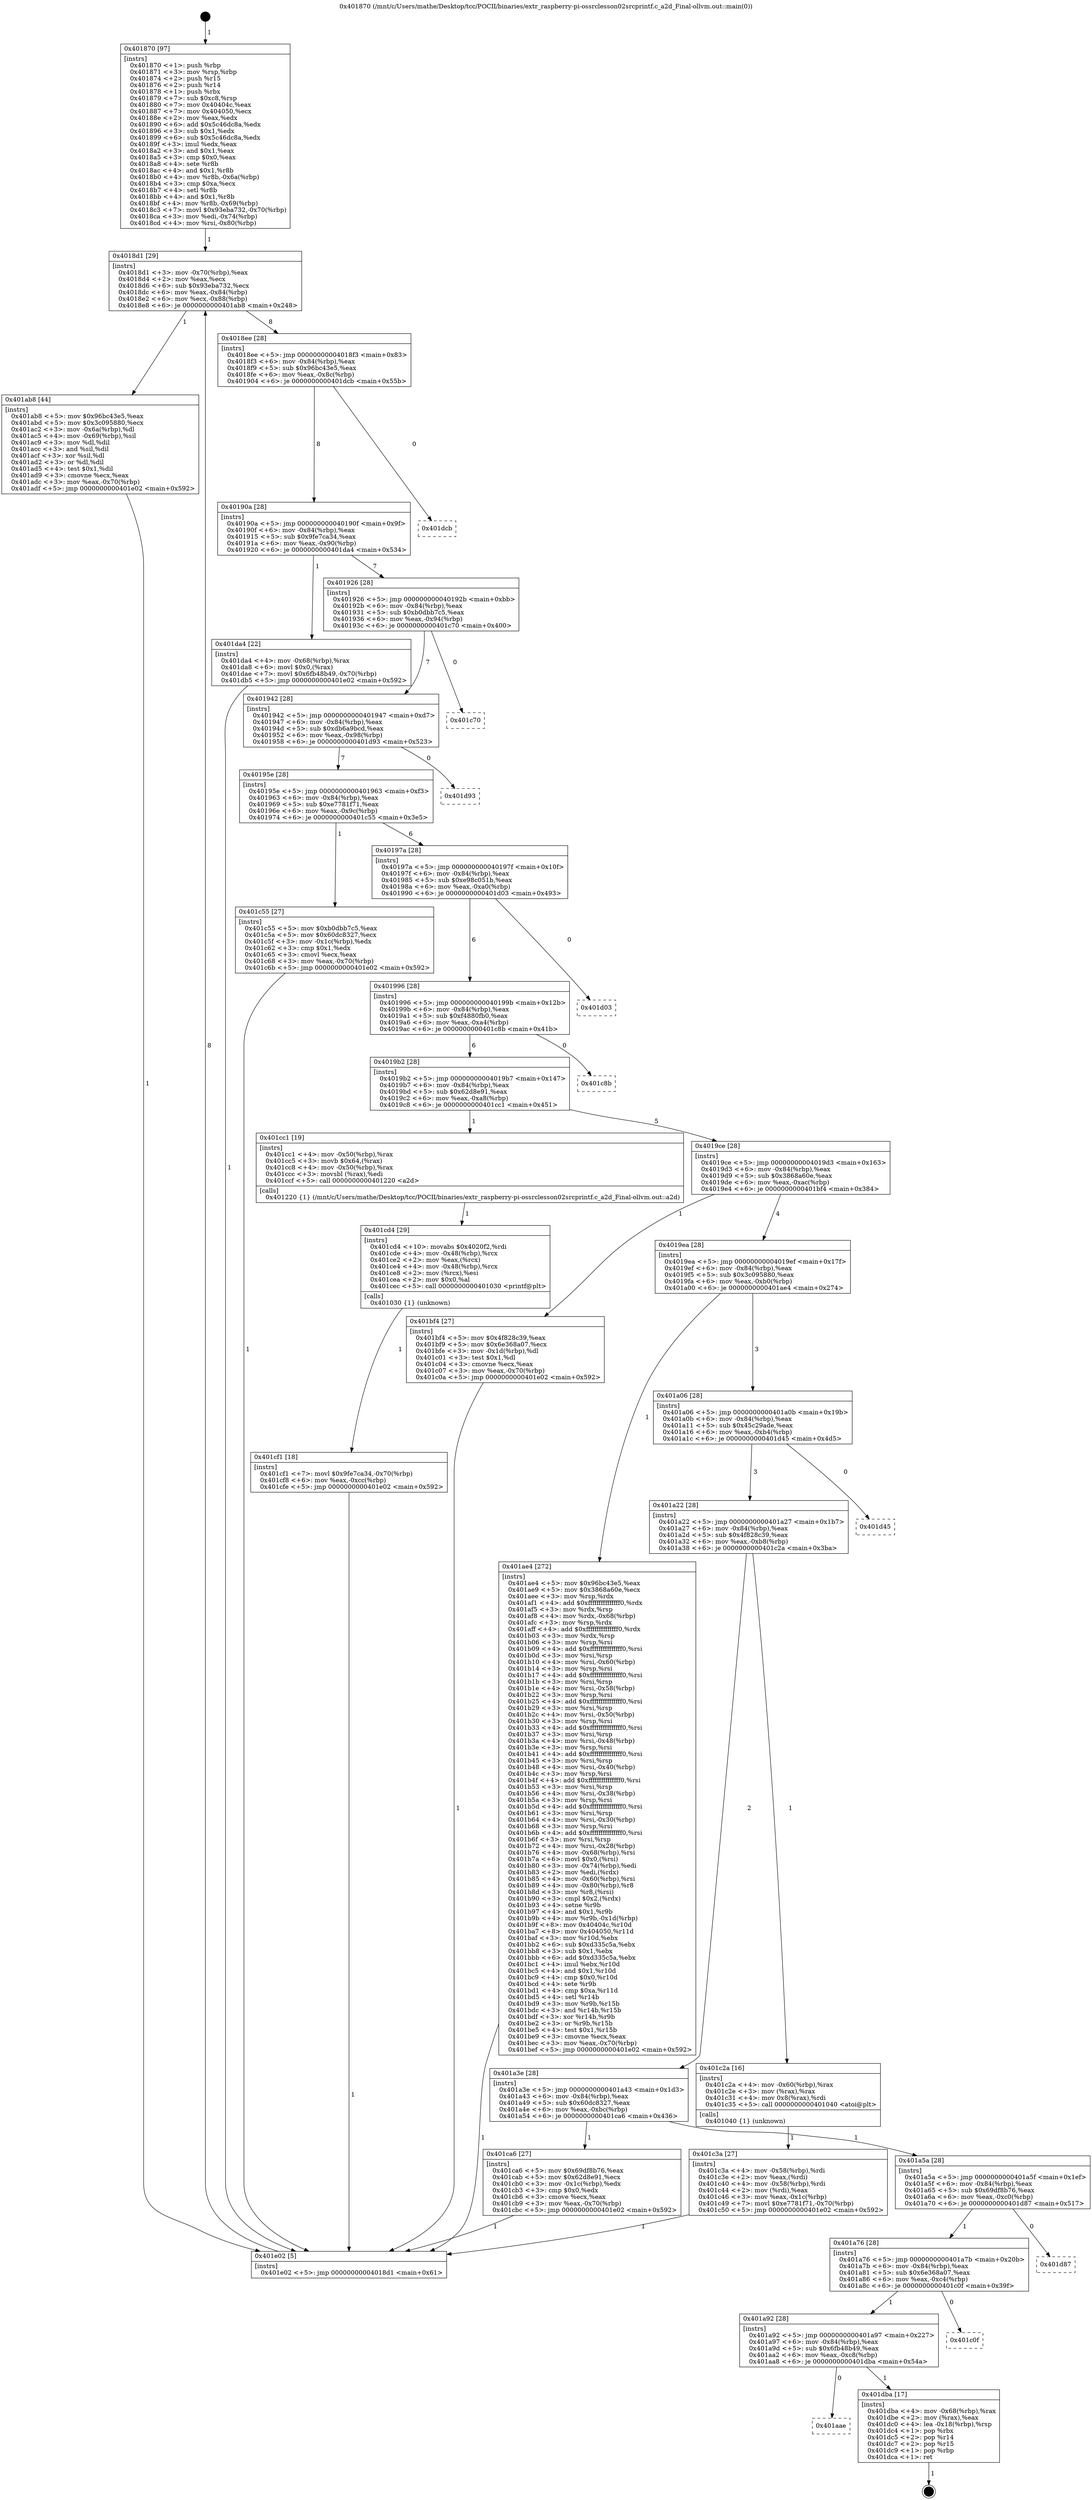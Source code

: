 digraph "0x401870" {
  label = "0x401870 (/mnt/c/Users/mathe/Desktop/tcc/POCII/binaries/extr_raspberry-pi-ossrclesson02srcprintf.c_a2d_Final-ollvm.out::main(0))"
  labelloc = "t"
  node[shape=record]

  Entry [label="",width=0.3,height=0.3,shape=circle,fillcolor=black,style=filled]
  "0x4018d1" [label="{
     0x4018d1 [29]\l
     | [instrs]\l
     &nbsp;&nbsp;0x4018d1 \<+3\>: mov -0x70(%rbp),%eax\l
     &nbsp;&nbsp;0x4018d4 \<+2\>: mov %eax,%ecx\l
     &nbsp;&nbsp;0x4018d6 \<+6\>: sub $0x93eba732,%ecx\l
     &nbsp;&nbsp;0x4018dc \<+6\>: mov %eax,-0x84(%rbp)\l
     &nbsp;&nbsp;0x4018e2 \<+6\>: mov %ecx,-0x88(%rbp)\l
     &nbsp;&nbsp;0x4018e8 \<+6\>: je 0000000000401ab8 \<main+0x248\>\l
  }"]
  "0x401ab8" [label="{
     0x401ab8 [44]\l
     | [instrs]\l
     &nbsp;&nbsp;0x401ab8 \<+5\>: mov $0x96bc43e5,%eax\l
     &nbsp;&nbsp;0x401abd \<+5\>: mov $0x3c095880,%ecx\l
     &nbsp;&nbsp;0x401ac2 \<+3\>: mov -0x6a(%rbp),%dl\l
     &nbsp;&nbsp;0x401ac5 \<+4\>: mov -0x69(%rbp),%sil\l
     &nbsp;&nbsp;0x401ac9 \<+3\>: mov %dl,%dil\l
     &nbsp;&nbsp;0x401acc \<+3\>: and %sil,%dil\l
     &nbsp;&nbsp;0x401acf \<+3\>: xor %sil,%dl\l
     &nbsp;&nbsp;0x401ad2 \<+3\>: or %dl,%dil\l
     &nbsp;&nbsp;0x401ad5 \<+4\>: test $0x1,%dil\l
     &nbsp;&nbsp;0x401ad9 \<+3\>: cmovne %ecx,%eax\l
     &nbsp;&nbsp;0x401adc \<+3\>: mov %eax,-0x70(%rbp)\l
     &nbsp;&nbsp;0x401adf \<+5\>: jmp 0000000000401e02 \<main+0x592\>\l
  }"]
  "0x4018ee" [label="{
     0x4018ee [28]\l
     | [instrs]\l
     &nbsp;&nbsp;0x4018ee \<+5\>: jmp 00000000004018f3 \<main+0x83\>\l
     &nbsp;&nbsp;0x4018f3 \<+6\>: mov -0x84(%rbp),%eax\l
     &nbsp;&nbsp;0x4018f9 \<+5\>: sub $0x96bc43e5,%eax\l
     &nbsp;&nbsp;0x4018fe \<+6\>: mov %eax,-0x8c(%rbp)\l
     &nbsp;&nbsp;0x401904 \<+6\>: je 0000000000401dcb \<main+0x55b\>\l
  }"]
  "0x401e02" [label="{
     0x401e02 [5]\l
     | [instrs]\l
     &nbsp;&nbsp;0x401e02 \<+5\>: jmp 00000000004018d1 \<main+0x61\>\l
  }"]
  "0x401870" [label="{
     0x401870 [97]\l
     | [instrs]\l
     &nbsp;&nbsp;0x401870 \<+1\>: push %rbp\l
     &nbsp;&nbsp;0x401871 \<+3\>: mov %rsp,%rbp\l
     &nbsp;&nbsp;0x401874 \<+2\>: push %r15\l
     &nbsp;&nbsp;0x401876 \<+2\>: push %r14\l
     &nbsp;&nbsp;0x401878 \<+1\>: push %rbx\l
     &nbsp;&nbsp;0x401879 \<+7\>: sub $0xc8,%rsp\l
     &nbsp;&nbsp;0x401880 \<+7\>: mov 0x40404c,%eax\l
     &nbsp;&nbsp;0x401887 \<+7\>: mov 0x404050,%ecx\l
     &nbsp;&nbsp;0x40188e \<+2\>: mov %eax,%edx\l
     &nbsp;&nbsp;0x401890 \<+6\>: add $0x5c46dc8a,%edx\l
     &nbsp;&nbsp;0x401896 \<+3\>: sub $0x1,%edx\l
     &nbsp;&nbsp;0x401899 \<+6\>: sub $0x5c46dc8a,%edx\l
     &nbsp;&nbsp;0x40189f \<+3\>: imul %edx,%eax\l
     &nbsp;&nbsp;0x4018a2 \<+3\>: and $0x1,%eax\l
     &nbsp;&nbsp;0x4018a5 \<+3\>: cmp $0x0,%eax\l
     &nbsp;&nbsp;0x4018a8 \<+4\>: sete %r8b\l
     &nbsp;&nbsp;0x4018ac \<+4\>: and $0x1,%r8b\l
     &nbsp;&nbsp;0x4018b0 \<+4\>: mov %r8b,-0x6a(%rbp)\l
     &nbsp;&nbsp;0x4018b4 \<+3\>: cmp $0xa,%ecx\l
     &nbsp;&nbsp;0x4018b7 \<+4\>: setl %r8b\l
     &nbsp;&nbsp;0x4018bb \<+4\>: and $0x1,%r8b\l
     &nbsp;&nbsp;0x4018bf \<+4\>: mov %r8b,-0x69(%rbp)\l
     &nbsp;&nbsp;0x4018c3 \<+7\>: movl $0x93eba732,-0x70(%rbp)\l
     &nbsp;&nbsp;0x4018ca \<+3\>: mov %edi,-0x74(%rbp)\l
     &nbsp;&nbsp;0x4018cd \<+4\>: mov %rsi,-0x80(%rbp)\l
  }"]
  Exit [label="",width=0.3,height=0.3,shape=circle,fillcolor=black,style=filled,peripheries=2]
  "0x401dcb" [label="{
     0x401dcb\l
  }", style=dashed]
  "0x40190a" [label="{
     0x40190a [28]\l
     | [instrs]\l
     &nbsp;&nbsp;0x40190a \<+5\>: jmp 000000000040190f \<main+0x9f\>\l
     &nbsp;&nbsp;0x40190f \<+6\>: mov -0x84(%rbp),%eax\l
     &nbsp;&nbsp;0x401915 \<+5\>: sub $0x9fe7ca34,%eax\l
     &nbsp;&nbsp;0x40191a \<+6\>: mov %eax,-0x90(%rbp)\l
     &nbsp;&nbsp;0x401920 \<+6\>: je 0000000000401da4 \<main+0x534\>\l
  }"]
  "0x401aae" [label="{
     0x401aae\l
  }", style=dashed]
  "0x401da4" [label="{
     0x401da4 [22]\l
     | [instrs]\l
     &nbsp;&nbsp;0x401da4 \<+4\>: mov -0x68(%rbp),%rax\l
     &nbsp;&nbsp;0x401da8 \<+6\>: movl $0x0,(%rax)\l
     &nbsp;&nbsp;0x401dae \<+7\>: movl $0x6fb48b49,-0x70(%rbp)\l
     &nbsp;&nbsp;0x401db5 \<+5\>: jmp 0000000000401e02 \<main+0x592\>\l
  }"]
  "0x401926" [label="{
     0x401926 [28]\l
     | [instrs]\l
     &nbsp;&nbsp;0x401926 \<+5\>: jmp 000000000040192b \<main+0xbb\>\l
     &nbsp;&nbsp;0x40192b \<+6\>: mov -0x84(%rbp),%eax\l
     &nbsp;&nbsp;0x401931 \<+5\>: sub $0xb0dbb7c5,%eax\l
     &nbsp;&nbsp;0x401936 \<+6\>: mov %eax,-0x94(%rbp)\l
     &nbsp;&nbsp;0x40193c \<+6\>: je 0000000000401c70 \<main+0x400\>\l
  }"]
  "0x401dba" [label="{
     0x401dba [17]\l
     | [instrs]\l
     &nbsp;&nbsp;0x401dba \<+4\>: mov -0x68(%rbp),%rax\l
     &nbsp;&nbsp;0x401dbe \<+2\>: mov (%rax),%eax\l
     &nbsp;&nbsp;0x401dc0 \<+4\>: lea -0x18(%rbp),%rsp\l
     &nbsp;&nbsp;0x401dc4 \<+1\>: pop %rbx\l
     &nbsp;&nbsp;0x401dc5 \<+2\>: pop %r14\l
     &nbsp;&nbsp;0x401dc7 \<+2\>: pop %r15\l
     &nbsp;&nbsp;0x401dc9 \<+1\>: pop %rbp\l
     &nbsp;&nbsp;0x401dca \<+1\>: ret\l
  }"]
  "0x401c70" [label="{
     0x401c70\l
  }", style=dashed]
  "0x401942" [label="{
     0x401942 [28]\l
     | [instrs]\l
     &nbsp;&nbsp;0x401942 \<+5\>: jmp 0000000000401947 \<main+0xd7\>\l
     &nbsp;&nbsp;0x401947 \<+6\>: mov -0x84(%rbp),%eax\l
     &nbsp;&nbsp;0x40194d \<+5\>: sub $0xdb6a9bcd,%eax\l
     &nbsp;&nbsp;0x401952 \<+6\>: mov %eax,-0x98(%rbp)\l
     &nbsp;&nbsp;0x401958 \<+6\>: je 0000000000401d93 \<main+0x523\>\l
  }"]
  "0x401a92" [label="{
     0x401a92 [28]\l
     | [instrs]\l
     &nbsp;&nbsp;0x401a92 \<+5\>: jmp 0000000000401a97 \<main+0x227\>\l
     &nbsp;&nbsp;0x401a97 \<+6\>: mov -0x84(%rbp),%eax\l
     &nbsp;&nbsp;0x401a9d \<+5\>: sub $0x6fb48b49,%eax\l
     &nbsp;&nbsp;0x401aa2 \<+6\>: mov %eax,-0xc8(%rbp)\l
     &nbsp;&nbsp;0x401aa8 \<+6\>: je 0000000000401dba \<main+0x54a\>\l
  }"]
  "0x401d93" [label="{
     0x401d93\l
  }", style=dashed]
  "0x40195e" [label="{
     0x40195e [28]\l
     | [instrs]\l
     &nbsp;&nbsp;0x40195e \<+5\>: jmp 0000000000401963 \<main+0xf3\>\l
     &nbsp;&nbsp;0x401963 \<+6\>: mov -0x84(%rbp),%eax\l
     &nbsp;&nbsp;0x401969 \<+5\>: sub $0xe7781f71,%eax\l
     &nbsp;&nbsp;0x40196e \<+6\>: mov %eax,-0x9c(%rbp)\l
     &nbsp;&nbsp;0x401974 \<+6\>: je 0000000000401c55 \<main+0x3e5\>\l
  }"]
  "0x401c0f" [label="{
     0x401c0f\l
  }", style=dashed]
  "0x401c55" [label="{
     0x401c55 [27]\l
     | [instrs]\l
     &nbsp;&nbsp;0x401c55 \<+5\>: mov $0xb0dbb7c5,%eax\l
     &nbsp;&nbsp;0x401c5a \<+5\>: mov $0x60dc8327,%ecx\l
     &nbsp;&nbsp;0x401c5f \<+3\>: mov -0x1c(%rbp),%edx\l
     &nbsp;&nbsp;0x401c62 \<+3\>: cmp $0x1,%edx\l
     &nbsp;&nbsp;0x401c65 \<+3\>: cmovl %ecx,%eax\l
     &nbsp;&nbsp;0x401c68 \<+3\>: mov %eax,-0x70(%rbp)\l
     &nbsp;&nbsp;0x401c6b \<+5\>: jmp 0000000000401e02 \<main+0x592\>\l
  }"]
  "0x40197a" [label="{
     0x40197a [28]\l
     | [instrs]\l
     &nbsp;&nbsp;0x40197a \<+5\>: jmp 000000000040197f \<main+0x10f\>\l
     &nbsp;&nbsp;0x40197f \<+6\>: mov -0x84(%rbp),%eax\l
     &nbsp;&nbsp;0x401985 \<+5\>: sub $0xe98c051b,%eax\l
     &nbsp;&nbsp;0x40198a \<+6\>: mov %eax,-0xa0(%rbp)\l
     &nbsp;&nbsp;0x401990 \<+6\>: je 0000000000401d03 \<main+0x493\>\l
  }"]
  "0x401a76" [label="{
     0x401a76 [28]\l
     | [instrs]\l
     &nbsp;&nbsp;0x401a76 \<+5\>: jmp 0000000000401a7b \<main+0x20b\>\l
     &nbsp;&nbsp;0x401a7b \<+6\>: mov -0x84(%rbp),%eax\l
     &nbsp;&nbsp;0x401a81 \<+5\>: sub $0x6e368a07,%eax\l
     &nbsp;&nbsp;0x401a86 \<+6\>: mov %eax,-0xc4(%rbp)\l
     &nbsp;&nbsp;0x401a8c \<+6\>: je 0000000000401c0f \<main+0x39f\>\l
  }"]
  "0x401d03" [label="{
     0x401d03\l
  }", style=dashed]
  "0x401996" [label="{
     0x401996 [28]\l
     | [instrs]\l
     &nbsp;&nbsp;0x401996 \<+5\>: jmp 000000000040199b \<main+0x12b\>\l
     &nbsp;&nbsp;0x40199b \<+6\>: mov -0x84(%rbp),%eax\l
     &nbsp;&nbsp;0x4019a1 \<+5\>: sub $0xf4880fb0,%eax\l
     &nbsp;&nbsp;0x4019a6 \<+6\>: mov %eax,-0xa4(%rbp)\l
     &nbsp;&nbsp;0x4019ac \<+6\>: je 0000000000401c8b \<main+0x41b\>\l
  }"]
  "0x401d87" [label="{
     0x401d87\l
  }", style=dashed]
  "0x401c8b" [label="{
     0x401c8b\l
  }", style=dashed]
  "0x4019b2" [label="{
     0x4019b2 [28]\l
     | [instrs]\l
     &nbsp;&nbsp;0x4019b2 \<+5\>: jmp 00000000004019b7 \<main+0x147\>\l
     &nbsp;&nbsp;0x4019b7 \<+6\>: mov -0x84(%rbp),%eax\l
     &nbsp;&nbsp;0x4019bd \<+5\>: sub $0x62d8e91,%eax\l
     &nbsp;&nbsp;0x4019c2 \<+6\>: mov %eax,-0xa8(%rbp)\l
     &nbsp;&nbsp;0x4019c8 \<+6\>: je 0000000000401cc1 \<main+0x451\>\l
  }"]
  "0x401cf1" [label="{
     0x401cf1 [18]\l
     | [instrs]\l
     &nbsp;&nbsp;0x401cf1 \<+7\>: movl $0x9fe7ca34,-0x70(%rbp)\l
     &nbsp;&nbsp;0x401cf8 \<+6\>: mov %eax,-0xcc(%rbp)\l
     &nbsp;&nbsp;0x401cfe \<+5\>: jmp 0000000000401e02 \<main+0x592\>\l
  }"]
  "0x401cc1" [label="{
     0x401cc1 [19]\l
     | [instrs]\l
     &nbsp;&nbsp;0x401cc1 \<+4\>: mov -0x50(%rbp),%rax\l
     &nbsp;&nbsp;0x401cc5 \<+3\>: movb $0x64,(%rax)\l
     &nbsp;&nbsp;0x401cc8 \<+4\>: mov -0x50(%rbp),%rax\l
     &nbsp;&nbsp;0x401ccc \<+3\>: movsbl (%rax),%edi\l
     &nbsp;&nbsp;0x401ccf \<+5\>: call 0000000000401220 \<a2d\>\l
     | [calls]\l
     &nbsp;&nbsp;0x401220 \{1\} (/mnt/c/Users/mathe/Desktop/tcc/POCII/binaries/extr_raspberry-pi-ossrclesson02srcprintf.c_a2d_Final-ollvm.out::a2d)\l
  }"]
  "0x4019ce" [label="{
     0x4019ce [28]\l
     | [instrs]\l
     &nbsp;&nbsp;0x4019ce \<+5\>: jmp 00000000004019d3 \<main+0x163\>\l
     &nbsp;&nbsp;0x4019d3 \<+6\>: mov -0x84(%rbp),%eax\l
     &nbsp;&nbsp;0x4019d9 \<+5\>: sub $0x3868a60e,%eax\l
     &nbsp;&nbsp;0x4019de \<+6\>: mov %eax,-0xac(%rbp)\l
     &nbsp;&nbsp;0x4019e4 \<+6\>: je 0000000000401bf4 \<main+0x384\>\l
  }"]
  "0x401cd4" [label="{
     0x401cd4 [29]\l
     | [instrs]\l
     &nbsp;&nbsp;0x401cd4 \<+10\>: movabs $0x4020f2,%rdi\l
     &nbsp;&nbsp;0x401cde \<+4\>: mov -0x48(%rbp),%rcx\l
     &nbsp;&nbsp;0x401ce2 \<+2\>: mov %eax,(%rcx)\l
     &nbsp;&nbsp;0x401ce4 \<+4\>: mov -0x48(%rbp),%rcx\l
     &nbsp;&nbsp;0x401ce8 \<+2\>: mov (%rcx),%esi\l
     &nbsp;&nbsp;0x401cea \<+2\>: mov $0x0,%al\l
     &nbsp;&nbsp;0x401cec \<+5\>: call 0000000000401030 \<printf@plt\>\l
     | [calls]\l
     &nbsp;&nbsp;0x401030 \{1\} (unknown)\l
  }"]
  "0x401bf4" [label="{
     0x401bf4 [27]\l
     | [instrs]\l
     &nbsp;&nbsp;0x401bf4 \<+5\>: mov $0x4f828c39,%eax\l
     &nbsp;&nbsp;0x401bf9 \<+5\>: mov $0x6e368a07,%ecx\l
     &nbsp;&nbsp;0x401bfe \<+3\>: mov -0x1d(%rbp),%dl\l
     &nbsp;&nbsp;0x401c01 \<+3\>: test $0x1,%dl\l
     &nbsp;&nbsp;0x401c04 \<+3\>: cmovne %ecx,%eax\l
     &nbsp;&nbsp;0x401c07 \<+3\>: mov %eax,-0x70(%rbp)\l
     &nbsp;&nbsp;0x401c0a \<+5\>: jmp 0000000000401e02 \<main+0x592\>\l
  }"]
  "0x4019ea" [label="{
     0x4019ea [28]\l
     | [instrs]\l
     &nbsp;&nbsp;0x4019ea \<+5\>: jmp 00000000004019ef \<main+0x17f\>\l
     &nbsp;&nbsp;0x4019ef \<+6\>: mov -0x84(%rbp),%eax\l
     &nbsp;&nbsp;0x4019f5 \<+5\>: sub $0x3c095880,%eax\l
     &nbsp;&nbsp;0x4019fa \<+6\>: mov %eax,-0xb0(%rbp)\l
     &nbsp;&nbsp;0x401a00 \<+6\>: je 0000000000401ae4 \<main+0x274\>\l
  }"]
  "0x401a5a" [label="{
     0x401a5a [28]\l
     | [instrs]\l
     &nbsp;&nbsp;0x401a5a \<+5\>: jmp 0000000000401a5f \<main+0x1ef\>\l
     &nbsp;&nbsp;0x401a5f \<+6\>: mov -0x84(%rbp),%eax\l
     &nbsp;&nbsp;0x401a65 \<+5\>: sub $0x69df8b76,%eax\l
     &nbsp;&nbsp;0x401a6a \<+6\>: mov %eax,-0xc0(%rbp)\l
     &nbsp;&nbsp;0x401a70 \<+6\>: je 0000000000401d87 \<main+0x517\>\l
  }"]
  "0x401ae4" [label="{
     0x401ae4 [272]\l
     | [instrs]\l
     &nbsp;&nbsp;0x401ae4 \<+5\>: mov $0x96bc43e5,%eax\l
     &nbsp;&nbsp;0x401ae9 \<+5\>: mov $0x3868a60e,%ecx\l
     &nbsp;&nbsp;0x401aee \<+3\>: mov %rsp,%rdx\l
     &nbsp;&nbsp;0x401af1 \<+4\>: add $0xfffffffffffffff0,%rdx\l
     &nbsp;&nbsp;0x401af5 \<+3\>: mov %rdx,%rsp\l
     &nbsp;&nbsp;0x401af8 \<+4\>: mov %rdx,-0x68(%rbp)\l
     &nbsp;&nbsp;0x401afc \<+3\>: mov %rsp,%rdx\l
     &nbsp;&nbsp;0x401aff \<+4\>: add $0xfffffffffffffff0,%rdx\l
     &nbsp;&nbsp;0x401b03 \<+3\>: mov %rdx,%rsp\l
     &nbsp;&nbsp;0x401b06 \<+3\>: mov %rsp,%rsi\l
     &nbsp;&nbsp;0x401b09 \<+4\>: add $0xfffffffffffffff0,%rsi\l
     &nbsp;&nbsp;0x401b0d \<+3\>: mov %rsi,%rsp\l
     &nbsp;&nbsp;0x401b10 \<+4\>: mov %rsi,-0x60(%rbp)\l
     &nbsp;&nbsp;0x401b14 \<+3\>: mov %rsp,%rsi\l
     &nbsp;&nbsp;0x401b17 \<+4\>: add $0xfffffffffffffff0,%rsi\l
     &nbsp;&nbsp;0x401b1b \<+3\>: mov %rsi,%rsp\l
     &nbsp;&nbsp;0x401b1e \<+4\>: mov %rsi,-0x58(%rbp)\l
     &nbsp;&nbsp;0x401b22 \<+3\>: mov %rsp,%rsi\l
     &nbsp;&nbsp;0x401b25 \<+4\>: add $0xfffffffffffffff0,%rsi\l
     &nbsp;&nbsp;0x401b29 \<+3\>: mov %rsi,%rsp\l
     &nbsp;&nbsp;0x401b2c \<+4\>: mov %rsi,-0x50(%rbp)\l
     &nbsp;&nbsp;0x401b30 \<+3\>: mov %rsp,%rsi\l
     &nbsp;&nbsp;0x401b33 \<+4\>: add $0xfffffffffffffff0,%rsi\l
     &nbsp;&nbsp;0x401b37 \<+3\>: mov %rsi,%rsp\l
     &nbsp;&nbsp;0x401b3a \<+4\>: mov %rsi,-0x48(%rbp)\l
     &nbsp;&nbsp;0x401b3e \<+3\>: mov %rsp,%rsi\l
     &nbsp;&nbsp;0x401b41 \<+4\>: add $0xfffffffffffffff0,%rsi\l
     &nbsp;&nbsp;0x401b45 \<+3\>: mov %rsi,%rsp\l
     &nbsp;&nbsp;0x401b48 \<+4\>: mov %rsi,-0x40(%rbp)\l
     &nbsp;&nbsp;0x401b4c \<+3\>: mov %rsp,%rsi\l
     &nbsp;&nbsp;0x401b4f \<+4\>: add $0xfffffffffffffff0,%rsi\l
     &nbsp;&nbsp;0x401b53 \<+3\>: mov %rsi,%rsp\l
     &nbsp;&nbsp;0x401b56 \<+4\>: mov %rsi,-0x38(%rbp)\l
     &nbsp;&nbsp;0x401b5a \<+3\>: mov %rsp,%rsi\l
     &nbsp;&nbsp;0x401b5d \<+4\>: add $0xfffffffffffffff0,%rsi\l
     &nbsp;&nbsp;0x401b61 \<+3\>: mov %rsi,%rsp\l
     &nbsp;&nbsp;0x401b64 \<+4\>: mov %rsi,-0x30(%rbp)\l
     &nbsp;&nbsp;0x401b68 \<+3\>: mov %rsp,%rsi\l
     &nbsp;&nbsp;0x401b6b \<+4\>: add $0xfffffffffffffff0,%rsi\l
     &nbsp;&nbsp;0x401b6f \<+3\>: mov %rsi,%rsp\l
     &nbsp;&nbsp;0x401b72 \<+4\>: mov %rsi,-0x28(%rbp)\l
     &nbsp;&nbsp;0x401b76 \<+4\>: mov -0x68(%rbp),%rsi\l
     &nbsp;&nbsp;0x401b7a \<+6\>: movl $0x0,(%rsi)\l
     &nbsp;&nbsp;0x401b80 \<+3\>: mov -0x74(%rbp),%edi\l
     &nbsp;&nbsp;0x401b83 \<+2\>: mov %edi,(%rdx)\l
     &nbsp;&nbsp;0x401b85 \<+4\>: mov -0x60(%rbp),%rsi\l
     &nbsp;&nbsp;0x401b89 \<+4\>: mov -0x80(%rbp),%r8\l
     &nbsp;&nbsp;0x401b8d \<+3\>: mov %r8,(%rsi)\l
     &nbsp;&nbsp;0x401b90 \<+3\>: cmpl $0x2,(%rdx)\l
     &nbsp;&nbsp;0x401b93 \<+4\>: setne %r9b\l
     &nbsp;&nbsp;0x401b97 \<+4\>: and $0x1,%r9b\l
     &nbsp;&nbsp;0x401b9b \<+4\>: mov %r9b,-0x1d(%rbp)\l
     &nbsp;&nbsp;0x401b9f \<+8\>: mov 0x40404c,%r10d\l
     &nbsp;&nbsp;0x401ba7 \<+8\>: mov 0x404050,%r11d\l
     &nbsp;&nbsp;0x401baf \<+3\>: mov %r10d,%ebx\l
     &nbsp;&nbsp;0x401bb2 \<+6\>: sub $0xd335c5a,%ebx\l
     &nbsp;&nbsp;0x401bb8 \<+3\>: sub $0x1,%ebx\l
     &nbsp;&nbsp;0x401bbb \<+6\>: add $0xd335c5a,%ebx\l
     &nbsp;&nbsp;0x401bc1 \<+4\>: imul %ebx,%r10d\l
     &nbsp;&nbsp;0x401bc5 \<+4\>: and $0x1,%r10d\l
     &nbsp;&nbsp;0x401bc9 \<+4\>: cmp $0x0,%r10d\l
     &nbsp;&nbsp;0x401bcd \<+4\>: sete %r9b\l
     &nbsp;&nbsp;0x401bd1 \<+4\>: cmp $0xa,%r11d\l
     &nbsp;&nbsp;0x401bd5 \<+4\>: setl %r14b\l
     &nbsp;&nbsp;0x401bd9 \<+3\>: mov %r9b,%r15b\l
     &nbsp;&nbsp;0x401bdc \<+3\>: and %r14b,%r15b\l
     &nbsp;&nbsp;0x401bdf \<+3\>: xor %r14b,%r9b\l
     &nbsp;&nbsp;0x401be2 \<+3\>: or %r9b,%r15b\l
     &nbsp;&nbsp;0x401be5 \<+4\>: test $0x1,%r15b\l
     &nbsp;&nbsp;0x401be9 \<+3\>: cmovne %ecx,%eax\l
     &nbsp;&nbsp;0x401bec \<+3\>: mov %eax,-0x70(%rbp)\l
     &nbsp;&nbsp;0x401bef \<+5\>: jmp 0000000000401e02 \<main+0x592\>\l
  }"]
  "0x401a06" [label="{
     0x401a06 [28]\l
     | [instrs]\l
     &nbsp;&nbsp;0x401a06 \<+5\>: jmp 0000000000401a0b \<main+0x19b\>\l
     &nbsp;&nbsp;0x401a0b \<+6\>: mov -0x84(%rbp),%eax\l
     &nbsp;&nbsp;0x401a11 \<+5\>: sub $0x45c29ade,%eax\l
     &nbsp;&nbsp;0x401a16 \<+6\>: mov %eax,-0xb4(%rbp)\l
     &nbsp;&nbsp;0x401a1c \<+6\>: je 0000000000401d45 \<main+0x4d5\>\l
  }"]
  "0x401ca6" [label="{
     0x401ca6 [27]\l
     | [instrs]\l
     &nbsp;&nbsp;0x401ca6 \<+5\>: mov $0x69df8b76,%eax\l
     &nbsp;&nbsp;0x401cab \<+5\>: mov $0x62d8e91,%ecx\l
     &nbsp;&nbsp;0x401cb0 \<+3\>: mov -0x1c(%rbp),%edx\l
     &nbsp;&nbsp;0x401cb3 \<+3\>: cmp $0x0,%edx\l
     &nbsp;&nbsp;0x401cb6 \<+3\>: cmove %ecx,%eax\l
     &nbsp;&nbsp;0x401cb9 \<+3\>: mov %eax,-0x70(%rbp)\l
     &nbsp;&nbsp;0x401cbc \<+5\>: jmp 0000000000401e02 \<main+0x592\>\l
  }"]
  "0x401c3a" [label="{
     0x401c3a [27]\l
     | [instrs]\l
     &nbsp;&nbsp;0x401c3a \<+4\>: mov -0x58(%rbp),%rdi\l
     &nbsp;&nbsp;0x401c3e \<+2\>: mov %eax,(%rdi)\l
     &nbsp;&nbsp;0x401c40 \<+4\>: mov -0x58(%rbp),%rdi\l
     &nbsp;&nbsp;0x401c44 \<+2\>: mov (%rdi),%eax\l
     &nbsp;&nbsp;0x401c46 \<+3\>: mov %eax,-0x1c(%rbp)\l
     &nbsp;&nbsp;0x401c49 \<+7\>: movl $0xe7781f71,-0x70(%rbp)\l
     &nbsp;&nbsp;0x401c50 \<+5\>: jmp 0000000000401e02 \<main+0x592\>\l
  }"]
  "0x401d45" [label="{
     0x401d45\l
  }", style=dashed]
  "0x401a22" [label="{
     0x401a22 [28]\l
     | [instrs]\l
     &nbsp;&nbsp;0x401a22 \<+5\>: jmp 0000000000401a27 \<main+0x1b7\>\l
     &nbsp;&nbsp;0x401a27 \<+6\>: mov -0x84(%rbp),%eax\l
     &nbsp;&nbsp;0x401a2d \<+5\>: sub $0x4f828c39,%eax\l
     &nbsp;&nbsp;0x401a32 \<+6\>: mov %eax,-0xb8(%rbp)\l
     &nbsp;&nbsp;0x401a38 \<+6\>: je 0000000000401c2a \<main+0x3ba\>\l
  }"]
  "0x401a3e" [label="{
     0x401a3e [28]\l
     | [instrs]\l
     &nbsp;&nbsp;0x401a3e \<+5\>: jmp 0000000000401a43 \<main+0x1d3\>\l
     &nbsp;&nbsp;0x401a43 \<+6\>: mov -0x84(%rbp),%eax\l
     &nbsp;&nbsp;0x401a49 \<+5\>: sub $0x60dc8327,%eax\l
     &nbsp;&nbsp;0x401a4e \<+6\>: mov %eax,-0xbc(%rbp)\l
     &nbsp;&nbsp;0x401a54 \<+6\>: je 0000000000401ca6 \<main+0x436\>\l
  }"]
  "0x401c2a" [label="{
     0x401c2a [16]\l
     | [instrs]\l
     &nbsp;&nbsp;0x401c2a \<+4\>: mov -0x60(%rbp),%rax\l
     &nbsp;&nbsp;0x401c2e \<+3\>: mov (%rax),%rax\l
     &nbsp;&nbsp;0x401c31 \<+4\>: mov 0x8(%rax),%rdi\l
     &nbsp;&nbsp;0x401c35 \<+5\>: call 0000000000401040 \<atoi@plt\>\l
     | [calls]\l
     &nbsp;&nbsp;0x401040 \{1\} (unknown)\l
  }"]
  Entry -> "0x401870" [label=" 1"]
  "0x4018d1" -> "0x401ab8" [label=" 1"]
  "0x4018d1" -> "0x4018ee" [label=" 8"]
  "0x401ab8" -> "0x401e02" [label=" 1"]
  "0x401870" -> "0x4018d1" [label=" 1"]
  "0x401e02" -> "0x4018d1" [label=" 8"]
  "0x401dba" -> Exit [label=" 1"]
  "0x4018ee" -> "0x401dcb" [label=" 0"]
  "0x4018ee" -> "0x40190a" [label=" 8"]
  "0x401a92" -> "0x401aae" [label=" 0"]
  "0x40190a" -> "0x401da4" [label=" 1"]
  "0x40190a" -> "0x401926" [label=" 7"]
  "0x401a92" -> "0x401dba" [label=" 1"]
  "0x401926" -> "0x401c70" [label=" 0"]
  "0x401926" -> "0x401942" [label=" 7"]
  "0x401a76" -> "0x401a92" [label=" 1"]
  "0x401942" -> "0x401d93" [label=" 0"]
  "0x401942" -> "0x40195e" [label=" 7"]
  "0x401a76" -> "0x401c0f" [label=" 0"]
  "0x40195e" -> "0x401c55" [label=" 1"]
  "0x40195e" -> "0x40197a" [label=" 6"]
  "0x401a5a" -> "0x401a76" [label=" 1"]
  "0x40197a" -> "0x401d03" [label=" 0"]
  "0x40197a" -> "0x401996" [label=" 6"]
  "0x401a5a" -> "0x401d87" [label=" 0"]
  "0x401996" -> "0x401c8b" [label=" 0"]
  "0x401996" -> "0x4019b2" [label=" 6"]
  "0x401da4" -> "0x401e02" [label=" 1"]
  "0x4019b2" -> "0x401cc1" [label=" 1"]
  "0x4019b2" -> "0x4019ce" [label=" 5"]
  "0x401cf1" -> "0x401e02" [label=" 1"]
  "0x4019ce" -> "0x401bf4" [label=" 1"]
  "0x4019ce" -> "0x4019ea" [label=" 4"]
  "0x401cd4" -> "0x401cf1" [label=" 1"]
  "0x4019ea" -> "0x401ae4" [label=" 1"]
  "0x4019ea" -> "0x401a06" [label=" 3"]
  "0x401cc1" -> "0x401cd4" [label=" 1"]
  "0x401ae4" -> "0x401e02" [label=" 1"]
  "0x401bf4" -> "0x401e02" [label=" 1"]
  "0x401ca6" -> "0x401e02" [label=" 1"]
  "0x401a06" -> "0x401d45" [label=" 0"]
  "0x401a06" -> "0x401a22" [label=" 3"]
  "0x401a3e" -> "0x401ca6" [label=" 1"]
  "0x401a22" -> "0x401c2a" [label=" 1"]
  "0x401a22" -> "0x401a3e" [label=" 2"]
  "0x401c2a" -> "0x401c3a" [label=" 1"]
  "0x401c3a" -> "0x401e02" [label=" 1"]
  "0x401c55" -> "0x401e02" [label=" 1"]
  "0x401a3e" -> "0x401a5a" [label=" 1"]
}

